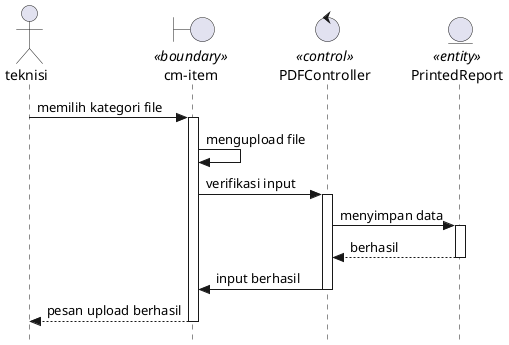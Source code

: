 @startuml createCmScanned

skinparam style strictuml

actor teknisi
boundary "cm-item" as item <<boundary>>
control PDFController <<control>>
entity PrintedReport <<entity>>

teknisi -> item : memilih kategori file
    activate item
item -> item : mengupload file
item -> PDFController : verifikasi input
    activate PDFController
PDFController -> PrintedReport : menyimpan data
    activate PrintedReport
    return berhasil 
PDFController -> item : input berhasil
    deactivate PDFController
item --> teknisi : pesan upload berhasil
    deactivate item

@enduml



@startuml viewCmScanned

skinparam style strictuml

actor teknisi
boundary "cm-item" as item <<boundary>>

teknisi -> item : memilih menu view
    activate item
item -> item : menampilkan file\nyang telah diunggah

@enduml



@startuml editCmScanned

skinparam style strictuml

actor teknisi
boundary "cm-item" as item <<boundary>>
control PDFController <<control>>
entity PrintedReport <<entity>>

teknisi -> item : memilih menu change file
    activate item
item -> item : memilih\nkategori file
item -> item : mengupload file
item -> PDFController : verifikasi input
    activate PDFController
PDFController -> PrintedReport : menyimpan data
    activate PrintedReport
    return berhasil 
PDFController -> item : input berhasil
    deactivate PDFController
item --> teknisi : pesan upload berhasil
    deactivate item

@enduml



@startuml deleteCmScanned

skinparam style strictuml

actor teknisi
boundary "cm-item" as item <<boundary>>
control PDFController <<control>>
entity PrintedReport <<entity>>

teknisi -> item : memilih menu delete
    activate item
    return dialog konfirmasi

alt memilih yes
    teknisi -> item : memilih yes
        activate item
    item -> PDFController : memilih menghapus
        activate PDFController
    PDFController -> PrintedReport : menghapus data\ndari database
        activate PrintedReport
        return berhasil 
    PDFController -> item : berhasil dihapus
        deactivate PDFController
    item --> teknisi : pesan delete berhasil
        deactivate item
else memilih cancel  
    teknisi -> item : kembali ke list
        activate item
end

@enduml